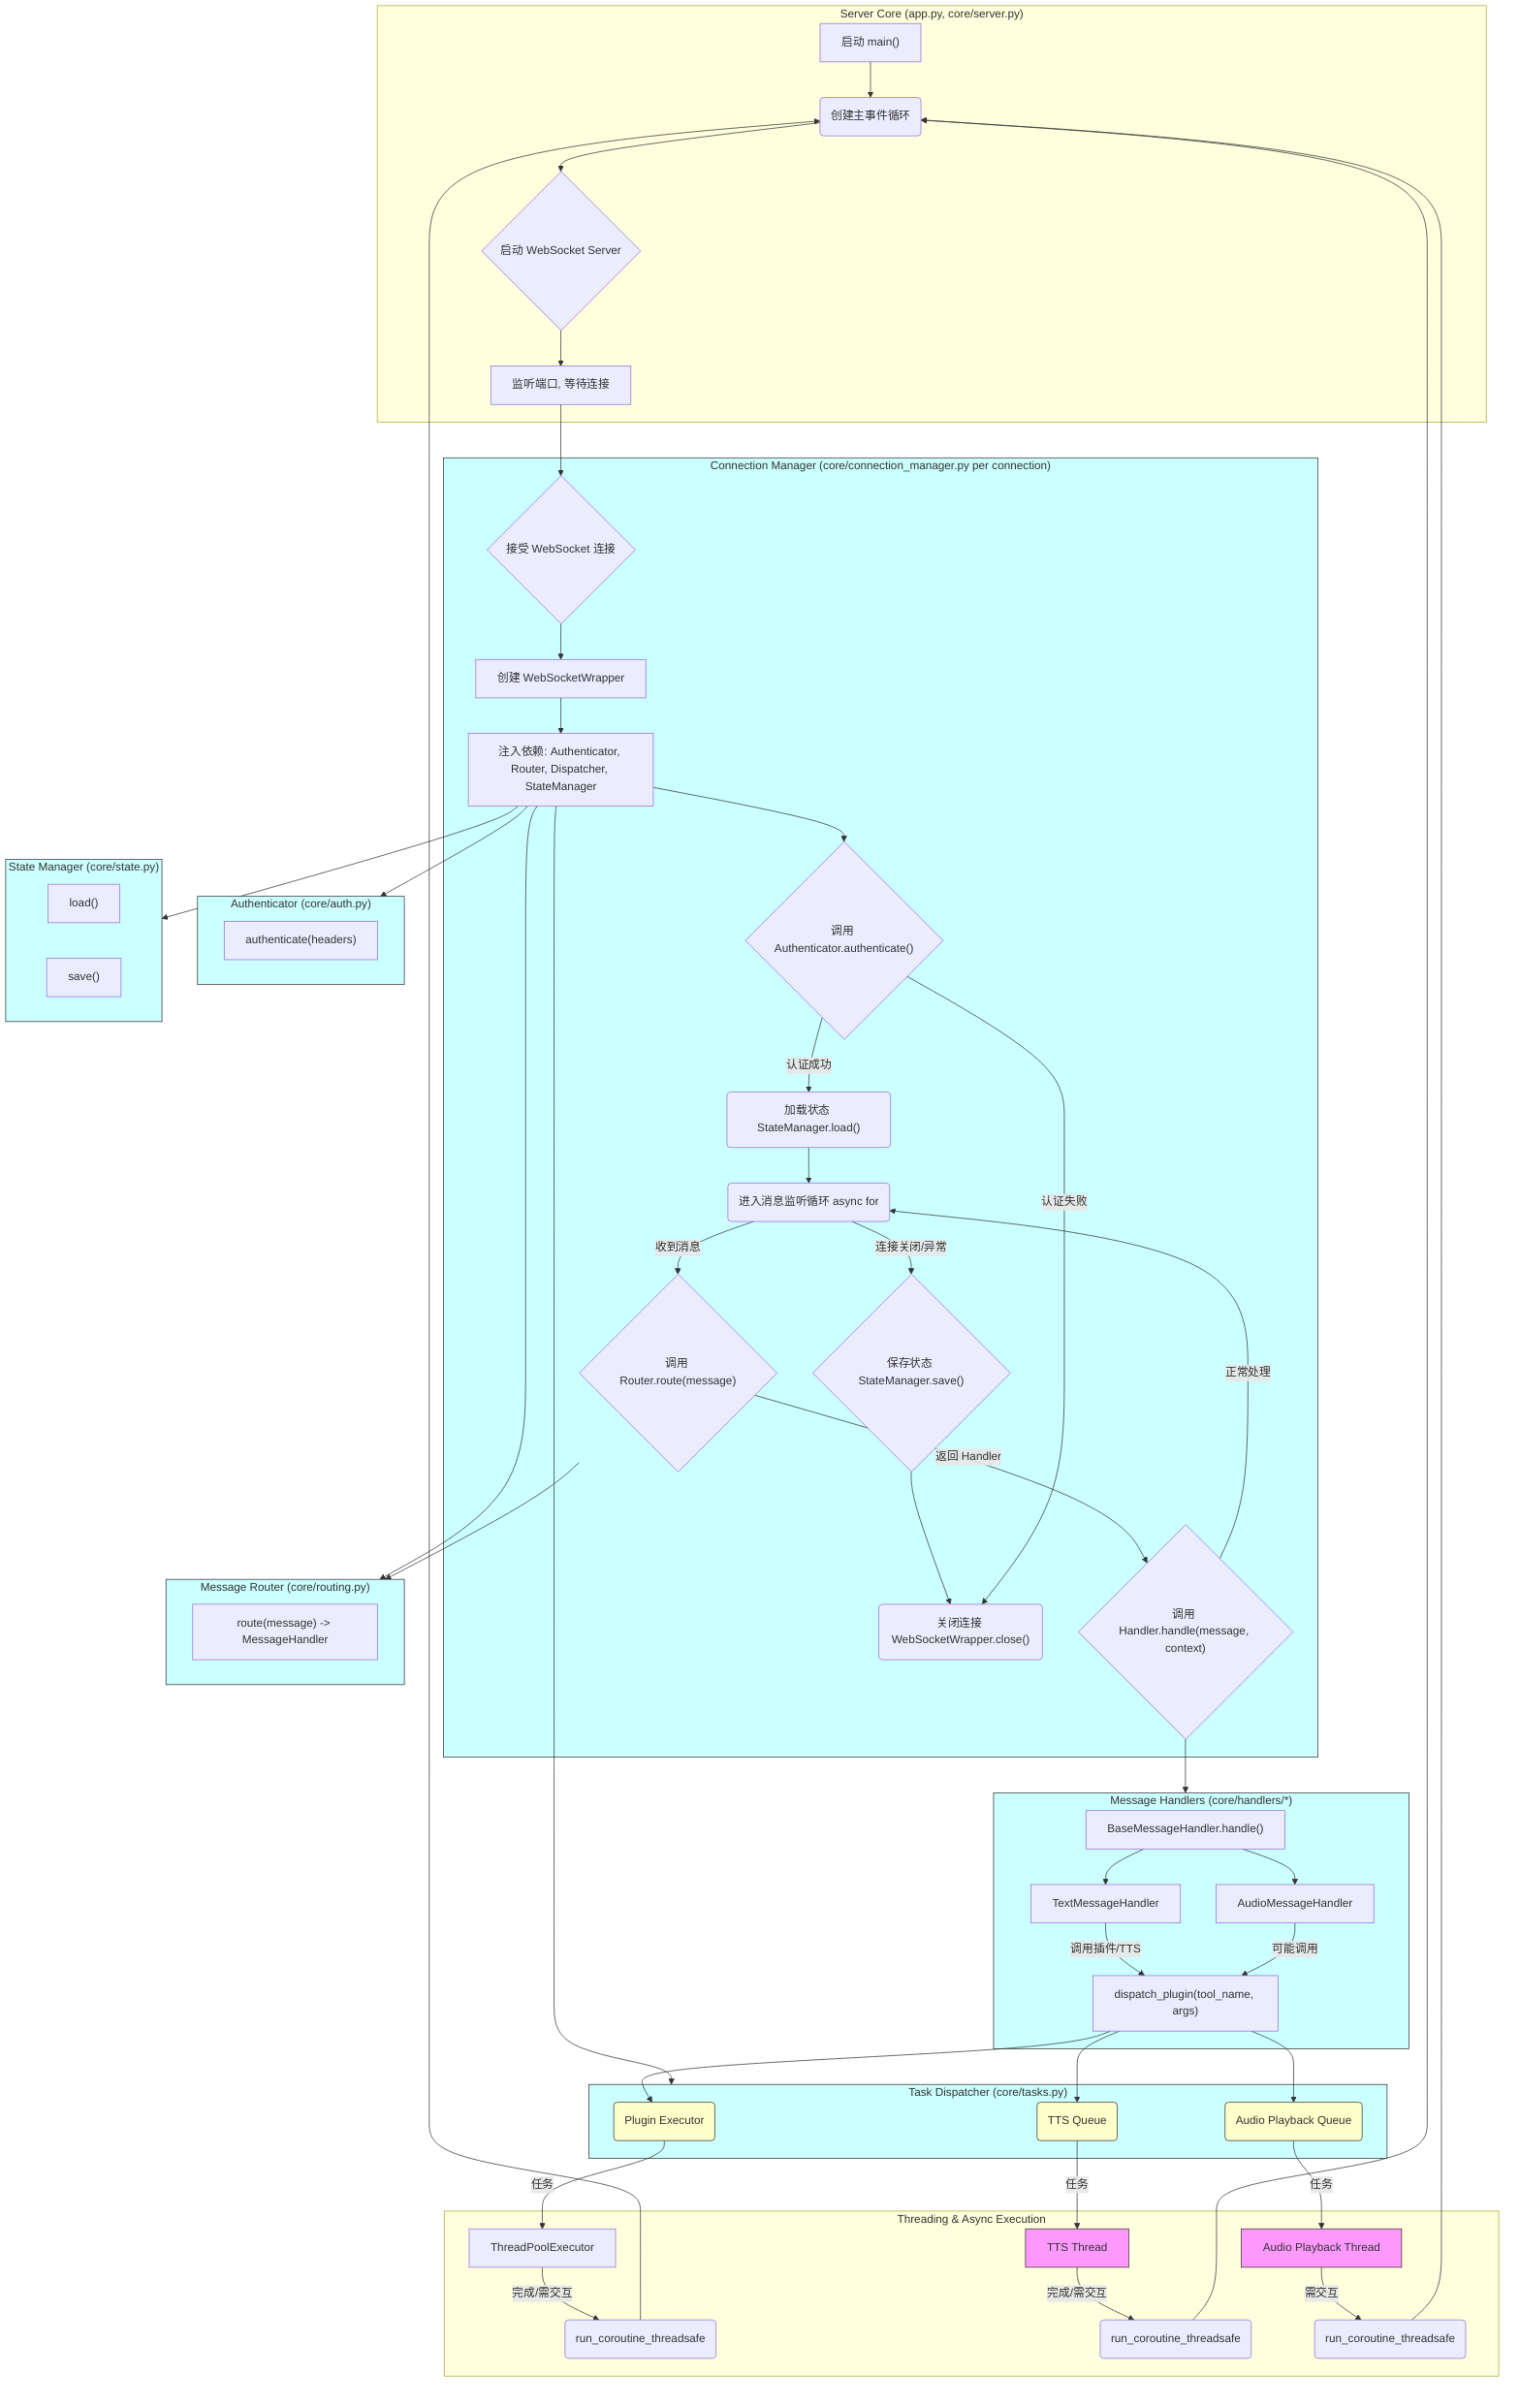 graph TD
    %% --- Server Entry & Connection Setup ---
    subgraph ServerCore ["Server Core (app.py, core/server.py)"]
        direction LR
        A["启动 main()"] --> B(创建主事件循环);
        B --> C{启动 WebSocket Server};
        C --> D[监听端口, 等待连接];
    end

    %% --- Single Connection Lifecycle Management ---
    subgraph ConnectionManager ["Connection Manager (core/connection_manager.py per connection)"]
        direction TB
        D --> E{接受 WebSocket 连接};
        E --> F[创建 WebSocketWrapper];
        F --> G[注入依赖: Authenticator, Router, Dispatcher, StateManager];
        G --> H{"调用 Authenticator.authenticate()"}
        H -- "认证成功" --> I("加载状态 StateManager.load()")
        I --> J(进入消息监听循环 async for);
        J -- "收到消息" --> K{"调用 Router.route(message)"}
        K -- "返回 Handler" --> L{"调用 Handler.handle(message, context)"}
        L -- "正常处理" --> J
        J -- "连接关闭/异常" --> M{"保存状态 StateManager.save()"}
        M --> N("关闭连接 WebSocketWrapper.close()") 
        H -- "认证失败" --> N
    end

    %% --- Authentication ---
    subgraph Authenticator ["Authenticator (core/auth.py)"]
       AuthNode["authenticate(headers)"]
    end

    %% --- Message Routing ---
    subgraph Router ["Message Router (core/routing.py)"]
        RouteNode["route(message) -> MessageHandler"]
    end

    %% --- Message Handling ---
    subgraph Handlers ["Message Handlers (core/handlers/*)"]
        direction LR
        HandlerBase["BaseMessageHandler.handle()"]
        TextHandler["TextMessageHandler"]
        AudioHandler["AudioMessageHandler"]
        %% ... other handlers ...
        HandlerBase --> TextHandler
        HandlerBase --> AudioHandler
        TextHandler -- "调用插件/TTS" --> TaskDisp
        AudioHandler -- "可能调用" --> TaskDisp
    end

    %% --- Task Dispatching ---
    subgraph TaskDispatcher ["Task Dispatcher (core/tasks.py)"]
        TaskDisp["dispatch_plugin(tool_name, args)"]
        TaskDisp --> PluginExecQueue("Plugin Executor")
        TaskDisp --> TTSQueue("TTS Queue")
        TaskDisp --> AudioQueue("Audio Playback Queue")
    end

    %% --- State Management ---
    subgraph StateManager ["State Manager (core/state.py)"]
        LoadState["load()"]
        SaveState["save()"]
    end

    %% --- Background Execution (Similar to before, but triggered differently) ---
    subgraph BackgroundExecution ["Threading & Async Execution"]
        direction LR
        PluginExecQueue -- 任务 --> Executor[ThreadPoolExecutor]
        TTSQueue -- 任务 --> TTSThread["TTS Thread"]
        AudioQueue -- 任务 --> AudioThread["Audio Playback Thread"]

        Executor -- "完成/需交互" --> RunExecAsync(run_coroutine_threadsafe)
        TTSThread -- "完成/需交互" --> RunTTSAsync(run_coroutine_threadsafe)
        AudioThread -- "需交互" --> RunAudioAsync(run_coroutine_threadsafe)

        RunExecAsync --> B
        RunTTSAsync --> B
        RunAudioAsync --> B
    end


    %% --- Dependencies & Interactions ---
    G --> Authenticator
    G --> Router
    G --> TaskDispatcher
    G --> StateManager

    K --> Router
    L --> Handlers

    %% Styling (Optional)
    classDef component fill:#cff,stroke:#333,stroke-width:1px;
    classDef thread fill:#f9f,stroke:#333,stroke-width:1px;
    classDef queue fill:#ffc,stroke:#333,stroke-width:1px;
    class ConnectionManager,Authenticator,Router,Handlers,TaskDispatcher,StateManager component;
    class TTSThread,AudioThread thread;
    class PluginExecQueue,TTSQueue,AudioQueue queue;